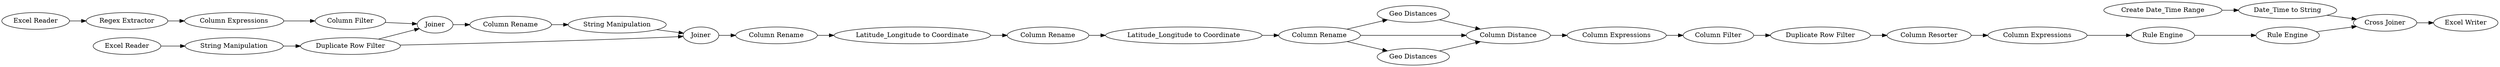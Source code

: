 digraph {
	"-6964339407752393565_10" [label="Latitude_Longitude to Coordinate"]
	"-6964339407752393565_22" [label="Duplicate Row Filter"]
	"-6964339407752393565_4" [label=Joiner]
	"-6964339407752393565_11" [label="Column Rename"]
	"-6964339407752393565_21" [label="Column Filter"]
	"-6964339407752393565_28" [label="Column Filter"]
	"-6964339407752393565_30" [label="Rule Engine"]
	"-6964339407752393565_3" [label="Excel Reader"]
	"-6964339407752393565_20" [label="String Manipulation"]
	"-6964339407752393565_6" [label=Joiner]
	"-6964339407752393565_14" [label="Geo Distances"]
	"-6964339407752393565_23" [label="Column Resorter"]
	"-6964339407752393565_2" [label="Excel Reader"]
	"-6964339407752393565_32" [label="Cross Joiner"]
	"-6964339407752393565_15" [label="Column Distance"]
	"-6964339407752393565_27" [label="Column Expressions"]
	"-6964339407752393565_31" [label="Excel Writer"]
	"-6964339407752393565_26" [label="Regex Extractor"]
	"-6964339407752393565_33" [label="Create Date_Time Range"]
	"-6964339407752393565_29" [label="Rule Engine"]
	"-6964339407752393565_24" [label="Column Expressions"]
	"-6964339407752393565_25" [label="Column Expressions"]
	"-6964339407752393565_7" [label="String Manipulation"]
	"-6964339407752393565_5" [label="Column Rename"]
	"-6964339407752393565_12" [label="Latitude_Longitude to Coordinate"]
	"-6964339407752393565_13" [label="Column Rename"]
	"-6964339407752393565_19" [label="Duplicate Row Filter"]
	"-6964339407752393565_34" [label="Date_Time to String"]
	"-6964339407752393565_8" [label="Column Rename"]
	"-6964339407752393565_9" [label="Geo Distances"]
	"-6964339407752393565_28" -> "-6964339407752393565_4"
	"-6964339407752393565_9" -> "-6964339407752393565_15"
	"-6964339407752393565_33" -> "-6964339407752393565_34"
	"-6964339407752393565_13" -> "-6964339407752393565_15"
	"-6964339407752393565_8" -> "-6964339407752393565_10"
	"-6964339407752393565_14" -> "-6964339407752393565_15"
	"-6964339407752393565_27" -> "-6964339407752393565_28"
	"-6964339407752393565_25" -> "-6964339407752393565_29"
	"-6964339407752393565_30" -> "-6964339407752393565_32"
	"-6964339407752393565_12" -> "-6964339407752393565_13"
	"-6964339407752393565_5" -> "-6964339407752393565_7"
	"-6964339407752393565_19" -> "-6964339407752393565_6"
	"-6964339407752393565_3" -> "-6964339407752393565_20"
	"-6964339407752393565_15" -> "-6964339407752393565_24"
	"-6964339407752393565_19" -> "-6964339407752393565_4"
	"-6964339407752393565_26" -> "-6964339407752393565_27"
	"-6964339407752393565_24" -> "-6964339407752393565_21"
	"-6964339407752393565_6" -> "-6964339407752393565_8"
	"-6964339407752393565_32" -> "-6964339407752393565_31"
	"-6964339407752393565_7" -> "-6964339407752393565_6"
	"-6964339407752393565_13" -> "-6964339407752393565_14"
	"-6964339407752393565_10" -> "-6964339407752393565_11"
	"-6964339407752393565_34" -> "-6964339407752393565_32"
	"-6964339407752393565_2" -> "-6964339407752393565_26"
	"-6964339407752393565_21" -> "-6964339407752393565_22"
	"-6964339407752393565_23" -> "-6964339407752393565_25"
	"-6964339407752393565_20" -> "-6964339407752393565_19"
	"-6964339407752393565_4" -> "-6964339407752393565_5"
	"-6964339407752393565_22" -> "-6964339407752393565_23"
	"-6964339407752393565_29" -> "-6964339407752393565_30"
	"-6964339407752393565_11" -> "-6964339407752393565_12"
	"-6964339407752393565_13" -> "-6964339407752393565_9"
	rankdir=LR
}
